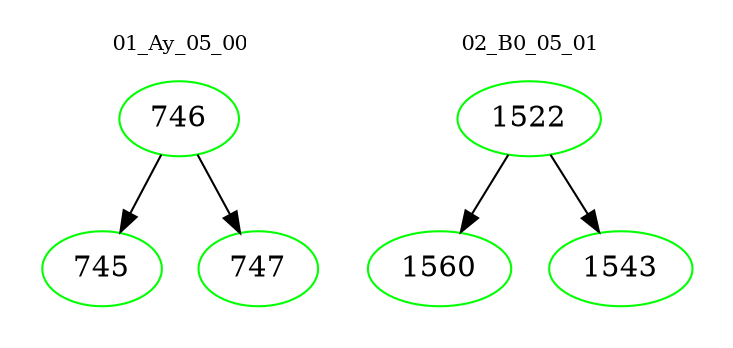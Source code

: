 digraph{
subgraph cluster_0 {
color = white
label = "01_Ay_05_00";
fontsize=10;
T0_746 [label="746", color="green"]
T0_746 -> T0_745 [color="black"]
T0_745 [label="745", color="green"]
T0_746 -> T0_747 [color="black"]
T0_747 [label="747", color="green"]
}
subgraph cluster_1 {
color = white
label = "02_B0_05_01";
fontsize=10;
T1_1522 [label="1522", color="green"]
T1_1522 -> T1_1560 [color="black"]
T1_1560 [label="1560", color="green"]
T1_1522 -> T1_1543 [color="black"]
T1_1543 [label="1543", color="green"]
}
}
